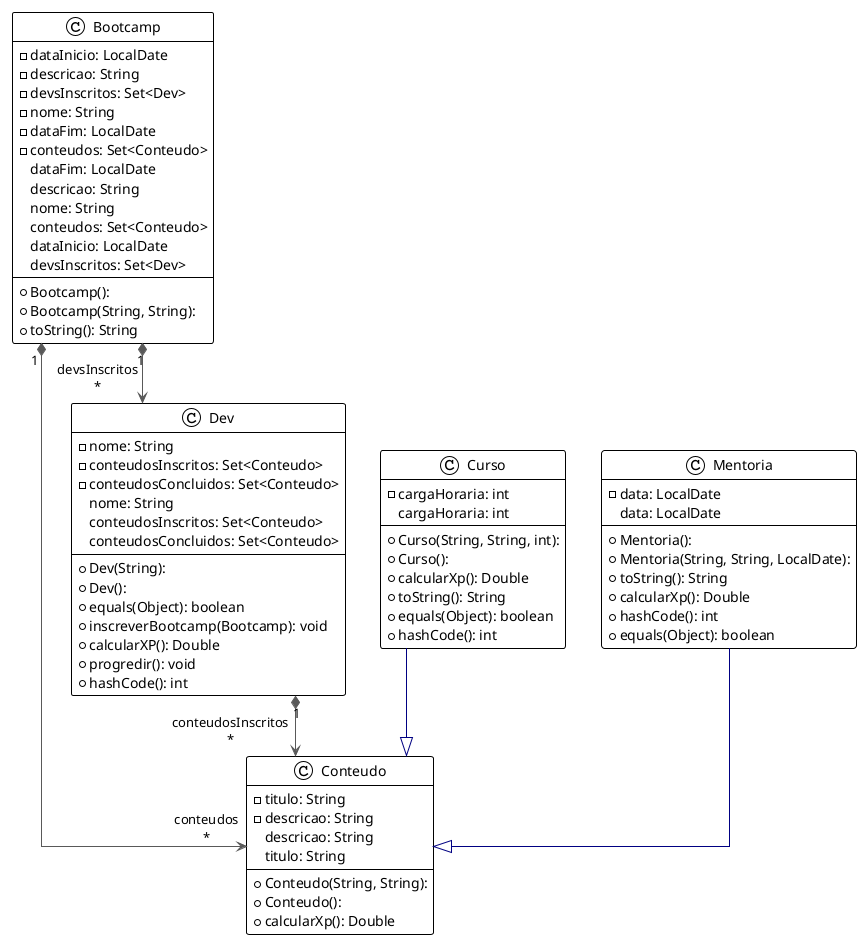 @startuml

!theme plain
top to bottom direction
skinparam linetype ortho

class Bootcamp {
  + Bootcamp(): 
  + Bootcamp(String, String): 
  - dataInicio: LocalDate
  - descricao: String
  - devsInscritos: Set<Dev>
  - nome: String
  - dataFim: LocalDate
  - conteudos: Set<Conteudo>
  + toString(): String
   dataFim: LocalDate
   descricao: String
   nome: String
   conteudos: Set<Conteudo>
   dataInicio: LocalDate
   devsInscritos: Set<Dev>
}
class Conteudo {
  + Conteudo(String, String): 
  + Conteudo(): 
  - titulo: String
  - descricao: String
  + calcularXp(): Double
   descricao: String
   titulo: String
}
class Curso {
  + Curso(String, String, int): 
  + Curso(): 
  - cargaHoraria: int
  + calcularXp(): Double
  + toString(): String
  + equals(Object): boolean
  + hashCode(): int
   cargaHoraria: int
}
class Dev {
  + Dev(String): 
  + Dev(): 
  - nome: String
  - conteudosInscritos: Set<Conteudo>
  - conteudosConcluidos: Set<Conteudo>
  + equals(Object): boolean
  + inscreverBootcamp(Bootcamp): void
  + calcularXP(): Double
  + progredir(): void
  + hashCode(): int
   nome: String
   conteudosInscritos: Set<Conteudo>
   conteudosConcluidos: Set<Conteudo>
}
class Mentoria {
  + Mentoria(): 
  + Mentoria(String, String, LocalDate): 
  - data: LocalDate
  + toString(): String
  + calcularXp(): Double
  + hashCode(): int
  + equals(Object): boolean
   data: LocalDate
}

Bootcamp "1" *-[#595959,plain]-> "conteudos\n*" Conteudo 
Bootcamp "1" *-[#595959,plain]-> "devsInscritos\n*" Dev      
Curso     -[#000082,plain]-^  Conteudo 
Dev      "1" *-[#595959,plain]-> "conteudosInscritos\n*" Conteudo 
Mentoria  -[#000082,plain]-^  Conteudo 
@enduml
